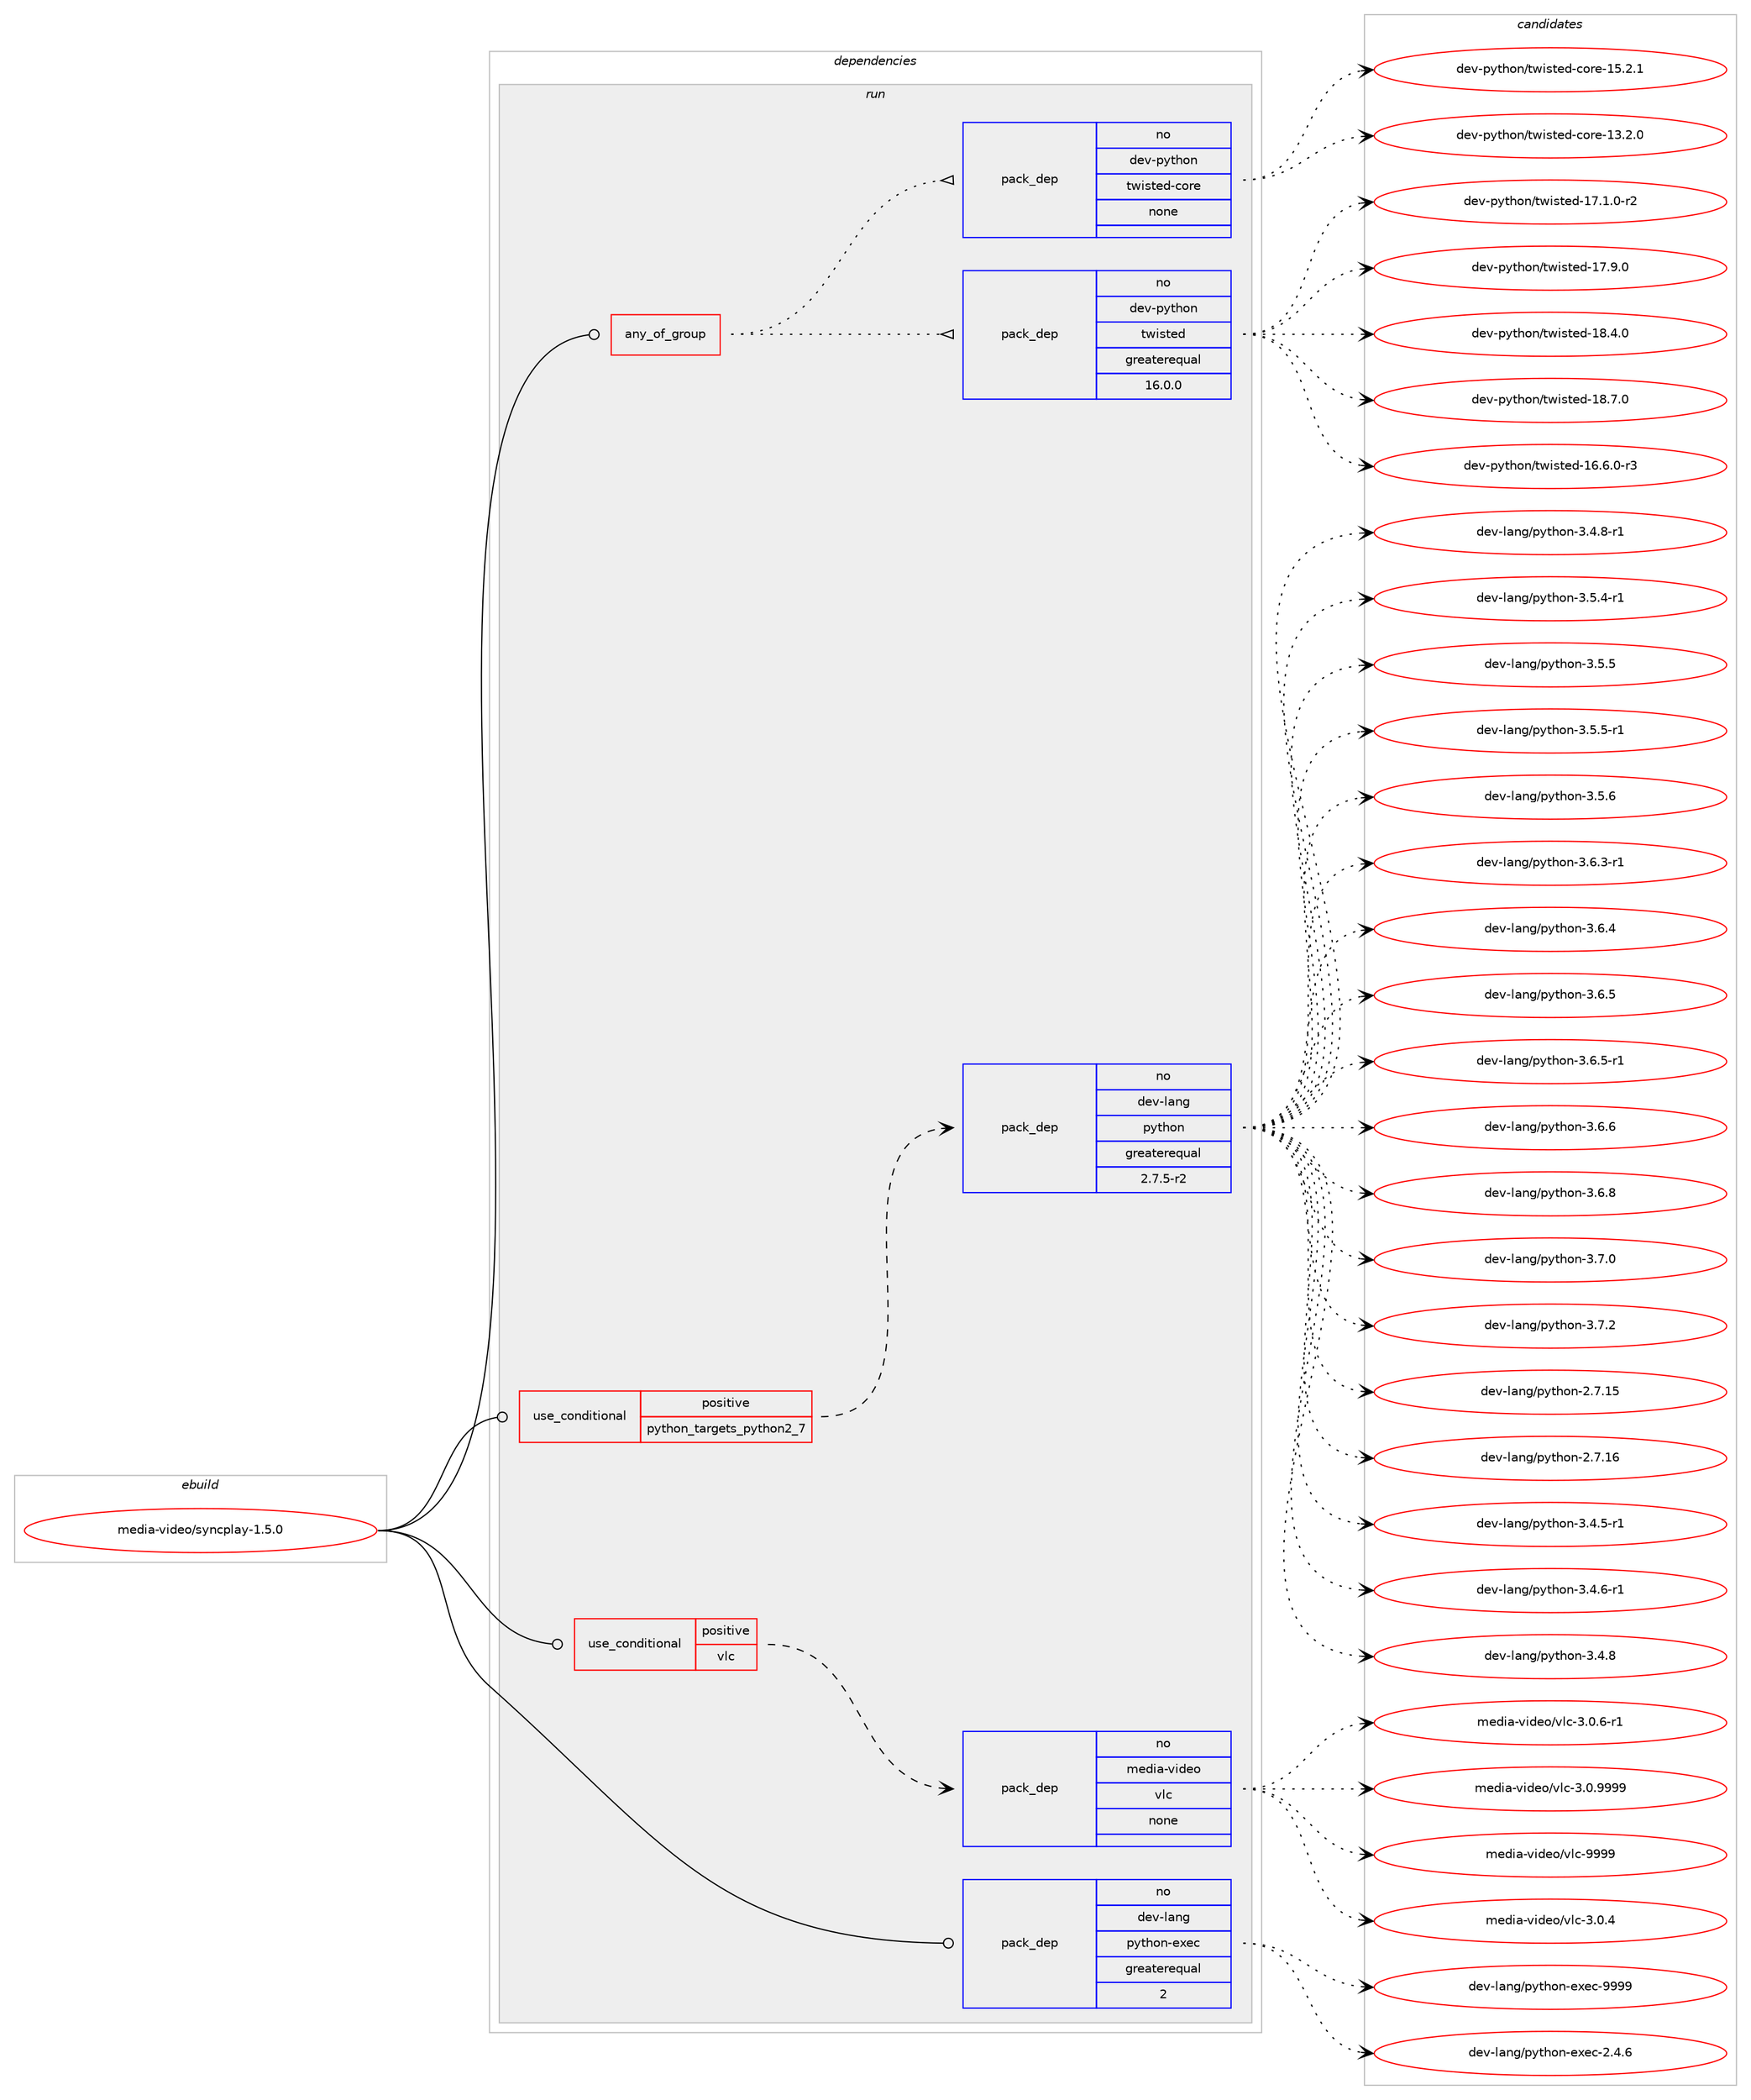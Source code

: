 digraph prolog {

# *************
# Graph options
# *************

newrank=true;
concentrate=true;
compound=true;
graph [rankdir=LR,fontname=Helvetica,fontsize=10,ranksep=1.5];#, ranksep=2.5, nodesep=0.2];
edge  [arrowhead=vee];
node  [fontname=Helvetica,fontsize=10];

# **********
# The ebuild
# **********

subgraph cluster_leftcol {
color=gray;
rank=same;
label=<<i>ebuild</i>>;
id [label="media-video/syncplay-1.5.0", color=red, width=4, href="../media-video/syncplay-1.5.0.svg"];
}

# ****************
# The dependencies
# ****************

subgraph cluster_midcol {
color=gray;
label=<<i>dependencies</i>>;
subgraph cluster_compile {
fillcolor="#eeeeee";
style=filled;
label=<<i>compile</i>>;
}
subgraph cluster_compileandrun {
fillcolor="#eeeeee";
style=filled;
label=<<i>compile and run</i>>;
}
subgraph cluster_run {
fillcolor="#eeeeee";
style=filled;
label=<<i>run</i>>;
subgraph any25709 {
dependency1640379 [label=<<TABLE BORDER="0" CELLBORDER="1" CELLSPACING="0" CELLPADDING="4"><TR><TD CELLPADDING="10">any_of_group</TD></TR></TABLE>>, shape=none, color=red];subgraph pack1172858 {
dependency1640380 [label=<<TABLE BORDER="0" CELLBORDER="1" CELLSPACING="0" CELLPADDING="4" WIDTH="220"><TR><TD ROWSPAN="6" CELLPADDING="30">pack_dep</TD></TR><TR><TD WIDTH="110">no</TD></TR><TR><TD>dev-python</TD></TR><TR><TD>twisted</TD></TR><TR><TD>greaterequal</TD></TR><TR><TD>16.0.0</TD></TR></TABLE>>, shape=none, color=blue];
}
dependency1640379:e -> dependency1640380:w [weight=20,style="dotted",arrowhead="oinv"];
subgraph pack1172859 {
dependency1640381 [label=<<TABLE BORDER="0" CELLBORDER="1" CELLSPACING="0" CELLPADDING="4" WIDTH="220"><TR><TD ROWSPAN="6" CELLPADDING="30">pack_dep</TD></TR><TR><TD WIDTH="110">no</TD></TR><TR><TD>dev-python</TD></TR><TR><TD>twisted-core</TD></TR><TR><TD>none</TD></TR><TR><TD></TD></TR></TABLE>>, shape=none, color=blue];
}
dependency1640379:e -> dependency1640381:w [weight=20,style="dotted",arrowhead="oinv"];
}
id:e -> dependency1640379:w [weight=20,style="solid",arrowhead="odot"];
subgraph cond441038 {
dependency1640382 [label=<<TABLE BORDER="0" CELLBORDER="1" CELLSPACING="0" CELLPADDING="4"><TR><TD ROWSPAN="3" CELLPADDING="10">use_conditional</TD></TR><TR><TD>positive</TD></TR><TR><TD>python_targets_python2_7</TD></TR></TABLE>>, shape=none, color=red];
subgraph pack1172860 {
dependency1640383 [label=<<TABLE BORDER="0" CELLBORDER="1" CELLSPACING="0" CELLPADDING="4" WIDTH="220"><TR><TD ROWSPAN="6" CELLPADDING="30">pack_dep</TD></TR><TR><TD WIDTH="110">no</TD></TR><TR><TD>dev-lang</TD></TR><TR><TD>python</TD></TR><TR><TD>greaterequal</TD></TR><TR><TD>2.7.5-r2</TD></TR></TABLE>>, shape=none, color=blue];
}
dependency1640382:e -> dependency1640383:w [weight=20,style="dashed",arrowhead="vee"];
}
id:e -> dependency1640382:w [weight=20,style="solid",arrowhead="odot"];
subgraph cond441039 {
dependency1640384 [label=<<TABLE BORDER="0" CELLBORDER="1" CELLSPACING="0" CELLPADDING="4"><TR><TD ROWSPAN="3" CELLPADDING="10">use_conditional</TD></TR><TR><TD>positive</TD></TR><TR><TD>vlc</TD></TR></TABLE>>, shape=none, color=red];
subgraph pack1172861 {
dependency1640385 [label=<<TABLE BORDER="0" CELLBORDER="1" CELLSPACING="0" CELLPADDING="4" WIDTH="220"><TR><TD ROWSPAN="6" CELLPADDING="30">pack_dep</TD></TR><TR><TD WIDTH="110">no</TD></TR><TR><TD>media-video</TD></TR><TR><TD>vlc</TD></TR><TR><TD>none</TD></TR><TR><TD></TD></TR></TABLE>>, shape=none, color=blue];
}
dependency1640384:e -> dependency1640385:w [weight=20,style="dashed",arrowhead="vee"];
}
id:e -> dependency1640384:w [weight=20,style="solid",arrowhead="odot"];
subgraph pack1172862 {
dependency1640386 [label=<<TABLE BORDER="0" CELLBORDER="1" CELLSPACING="0" CELLPADDING="4" WIDTH="220"><TR><TD ROWSPAN="6" CELLPADDING="30">pack_dep</TD></TR><TR><TD WIDTH="110">no</TD></TR><TR><TD>dev-lang</TD></TR><TR><TD>python-exec</TD></TR><TR><TD>greaterequal</TD></TR><TR><TD>2</TD></TR></TABLE>>, shape=none, color=blue];
}
id:e -> dependency1640386:w [weight=20,style="solid",arrowhead="odot"];
}
}

# **************
# The candidates
# **************

subgraph cluster_choices {
rank=same;
color=gray;
label=<<i>candidates</i>>;

subgraph choice1172858 {
color=black;
nodesep=1;
choice1001011184511212111610411111047116119105115116101100454954465446484511451 [label="dev-python/twisted-16.6.0-r3", color=red, width=4,href="../dev-python/twisted-16.6.0-r3.svg"];
choice1001011184511212111610411111047116119105115116101100454955464946484511450 [label="dev-python/twisted-17.1.0-r2", color=red, width=4,href="../dev-python/twisted-17.1.0-r2.svg"];
choice100101118451121211161041111104711611910511511610110045495546574648 [label="dev-python/twisted-17.9.0", color=red, width=4,href="../dev-python/twisted-17.9.0.svg"];
choice100101118451121211161041111104711611910511511610110045495646524648 [label="dev-python/twisted-18.4.0", color=red, width=4,href="../dev-python/twisted-18.4.0.svg"];
choice100101118451121211161041111104711611910511511610110045495646554648 [label="dev-python/twisted-18.7.0", color=red, width=4,href="../dev-python/twisted-18.7.0.svg"];
dependency1640380:e -> choice1001011184511212111610411111047116119105115116101100454954465446484511451:w [style=dotted,weight="100"];
dependency1640380:e -> choice1001011184511212111610411111047116119105115116101100454955464946484511450:w [style=dotted,weight="100"];
dependency1640380:e -> choice100101118451121211161041111104711611910511511610110045495546574648:w [style=dotted,weight="100"];
dependency1640380:e -> choice100101118451121211161041111104711611910511511610110045495646524648:w [style=dotted,weight="100"];
dependency1640380:e -> choice100101118451121211161041111104711611910511511610110045495646554648:w [style=dotted,weight="100"];
}
subgraph choice1172859 {
color=black;
nodesep=1;
choice1001011184511212111610411111047116119105115116101100459911111410145495146504648 [label="dev-python/twisted-core-13.2.0", color=red, width=4,href="../dev-python/twisted-core-13.2.0.svg"];
choice1001011184511212111610411111047116119105115116101100459911111410145495346504649 [label="dev-python/twisted-core-15.2.1", color=red, width=4,href="../dev-python/twisted-core-15.2.1.svg"];
dependency1640381:e -> choice1001011184511212111610411111047116119105115116101100459911111410145495146504648:w [style=dotted,weight="100"];
dependency1640381:e -> choice1001011184511212111610411111047116119105115116101100459911111410145495346504649:w [style=dotted,weight="100"];
}
subgraph choice1172860 {
color=black;
nodesep=1;
choice10010111845108971101034711212111610411111045504655464953 [label="dev-lang/python-2.7.15", color=red, width=4,href="../dev-lang/python-2.7.15.svg"];
choice10010111845108971101034711212111610411111045504655464954 [label="dev-lang/python-2.7.16", color=red, width=4,href="../dev-lang/python-2.7.16.svg"];
choice1001011184510897110103471121211161041111104551465246534511449 [label="dev-lang/python-3.4.5-r1", color=red, width=4,href="../dev-lang/python-3.4.5-r1.svg"];
choice1001011184510897110103471121211161041111104551465246544511449 [label="dev-lang/python-3.4.6-r1", color=red, width=4,href="../dev-lang/python-3.4.6-r1.svg"];
choice100101118451089711010347112121116104111110455146524656 [label="dev-lang/python-3.4.8", color=red, width=4,href="../dev-lang/python-3.4.8.svg"];
choice1001011184510897110103471121211161041111104551465246564511449 [label="dev-lang/python-3.4.8-r1", color=red, width=4,href="../dev-lang/python-3.4.8-r1.svg"];
choice1001011184510897110103471121211161041111104551465346524511449 [label="dev-lang/python-3.5.4-r1", color=red, width=4,href="../dev-lang/python-3.5.4-r1.svg"];
choice100101118451089711010347112121116104111110455146534653 [label="dev-lang/python-3.5.5", color=red, width=4,href="../dev-lang/python-3.5.5.svg"];
choice1001011184510897110103471121211161041111104551465346534511449 [label="dev-lang/python-3.5.5-r1", color=red, width=4,href="../dev-lang/python-3.5.5-r1.svg"];
choice100101118451089711010347112121116104111110455146534654 [label="dev-lang/python-3.5.6", color=red, width=4,href="../dev-lang/python-3.5.6.svg"];
choice1001011184510897110103471121211161041111104551465446514511449 [label="dev-lang/python-3.6.3-r1", color=red, width=4,href="../dev-lang/python-3.6.3-r1.svg"];
choice100101118451089711010347112121116104111110455146544652 [label="dev-lang/python-3.6.4", color=red, width=4,href="../dev-lang/python-3.6.4.svg"];
choice100101118451089711010347112121116104111110455146544653 [label="dev-lang/python-3.6.5", color=red, width=4,href="../dev-lang/python-3.6.5.svg"];
choice1001011184510897110103471121211161041111104551465446534511449 [label="dev-lang/python-3.6.5-r1", color=red, width=4,href="../dev-lang/python-3.6.5-r1.svg"];
choice100101118451089711010347112121116104111110455146544654 [label="dev-lang/python-3.6.6", color=red, width=4,href="../dev-lang/python-3.6.6.svg"];
choice100101118451089711010347112121116104111110455146544656 [label="dev-lang/python-3.6.8", color=red, width=4,href="../dev-lang/python-3.6.8.svg"];
choice100101118451089711010347112121116104111110455146554648 [label="dev-lang/python-3.7.0", color=red, width=4,href="../dev-lang/python-3.7.0.svg"];
choice100101118451089711010347112121116104111110455146554650 [label="dev-lang/python-3.7.2", color=red, width=4,href="../dev-lang/python-3.7.2.svg"];
dependency1640383:e -> choice10010111845108971101034711212111610411111045504655464953:w [style=dotted,weight="100"];
dependency1640383:e -> choice10010111845108971101034711212111610411111045504655464954:w [style=dotted,weight="100"];
dependency1640383:e -> choice1001011184510897110103471121211161041111104551465246534511449:w [style=dotted,weight="100"];
dependency1640383:e -> choice1001011184510897110103471121211161041111104551465246544511449:w [style=dotted,weight="100"];
dependency1640383:e -> choice100101118451089711010347112121116104111110455146524656:w [style=dotted,weight="100"];
dependency1640383:e -> choice1001011184510897110103471121211161041111104551465246564511449:w [style=dotted,weight="100"];
dependency1640383:e -> choice1001011184510897110103471121211161041111104551465346524511449:w [style=dotted,weight="100"];
dependency1640383:e -> choice100101118451089711010347112121116104111110455146534653:w [style=dotted,weight="100"];
dependency1640383:e -> choice1001011184510897110103471121211161041111104551465346534511449:w [style=dotted,weight="100"];
dependency1640383:e -> choice100101118451089711010347112121116104111110455146534654:w [style=dotted,weight="100"];
dependency1640383:e -> choice1001011184510897110103471121211161041111104551465446514511449:w [style=dotted,weight="100"];
dependency1640383:e -> choice100101118451089711010347112121116104111110455146544652:w [style=dotted,weight="100"];
dependency1640383:e -> choice100101118451089711010347112121116104111110455146544653:w [style=dotted,weight="100"];
dependency1640383:e -> choice1001011184510897110103471121211161041111104551465446534511449:w [style=dotted,weight="100"];
dependency1640383:e -> choice100101118451089711010347112121116104111110455146544654:w [style=dotted,weight="100"];
dependency1640383:e -> choice100101118451089711010347112121116104111110455146544656:w [style=dotted,weight="100"];
dependency1640383:e -> choice100101118451089711010347112121116104111110455146554648:w [style=dotted,weight="100"];
dependency1640383:e -> choice100101118451089711010347112121116104111110455146554650:w [style=dotted,weight="100"];
}
subgraph choice1172861 {
color=black;
nodesep=1;
choice10910110010597451181051001011114711810899455146484652 [label="media-video/vlc-3.0.4", color=red, width=4,href="../media-video/vlc-3.0.4.svg"];
choice109101100105974511810510010111147118108994551464846544511449 [label="media-video/vlc-3.0.6-r1", color=red, width=4,href="../media-video/vlc-3.0.6-r1.svg"];
choice10910110010597451181051001011114711810899455146484657575757 [label="media-video/vlc-3.0.9999", color=red, width=4,href="../media-video/vlc-3.0.9999.svg"];
choice109101100105974511810510010111147118108994557575757 [label="media-video/vlc-9999", color=red, width=4,href="../media-video/vlc-9999.svg"];
dependency1640385:e -> choice10910110010597451181051001011114711810899455146484652:w [style=dotted,weight="100"];
dependency1640385:e -> choice109101100105974511810510010111147118108994551464846544511449:w [style=dotted,weight="100"];
dependency1640385:e -> choice10910110010597451181051001011114711810899455146484657575757:w [style=dotted,weight="100"];
dependency1640385:e -> choice109101100105974511810510010111147118108994557575757:w [style=dotted,weight="100"];
}
subgraph choice1172862 {
color=black;
nodesep=1;
choice1001011184510897110103471121211161041111104510112010199455046524654 [label="dev-lang/python-exec-2.4.6", color=red, width=4,href="../dev-lang/python-exec-2.4.6.svg"];
choice10010111845108971101034711212111610411111045101120101994557575757 [label="dev-lang/python-exec-9999", color=red, width=4,href="../dev-lang/python-exec-9999.svg"];
dependency1640386:e -> choice1001011184510897110103471121211161041111104510112010199455046524654:w [style=dotted,weight="100"];
dependency1640386:e -> choice10010111845108971101034711212111610411111045101120101994557575757:w [style=dotted,weight="100"];
}
}

}

